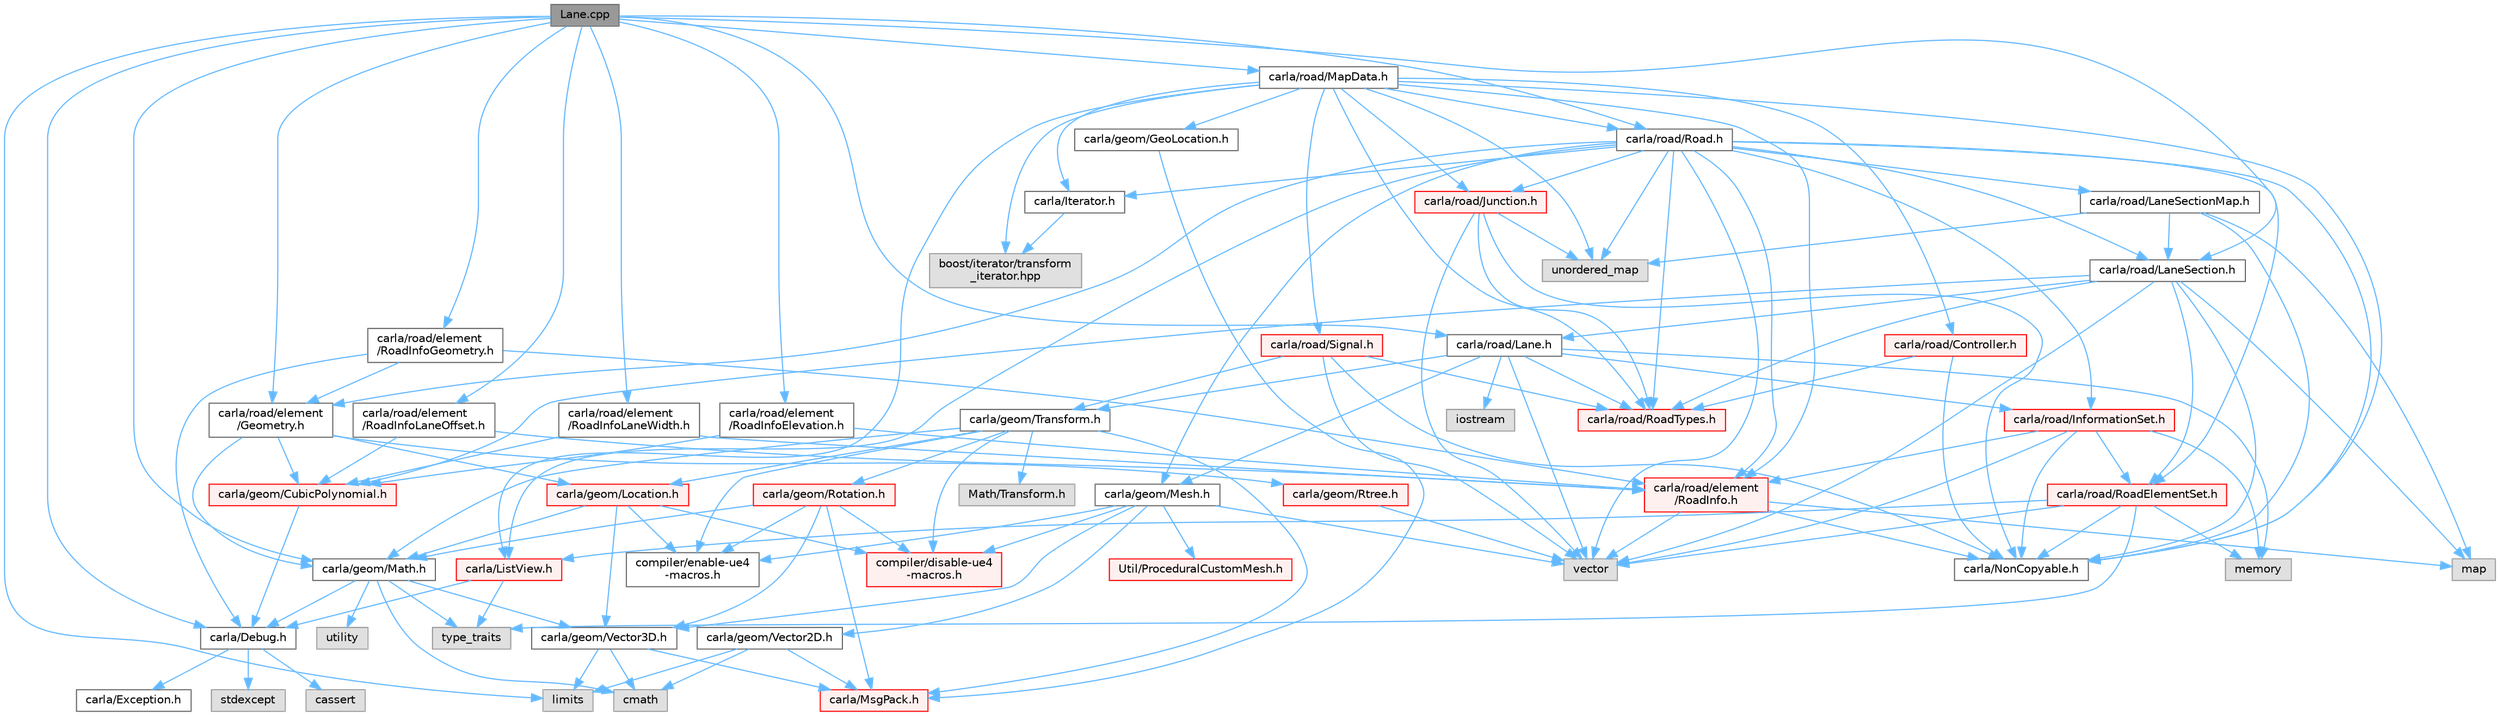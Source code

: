 digraph "Lane.cpp"
{
 // INTERACTIVE_SVG=YES
 // LATEX_PDF_SIZE
  bgcolor="transparent";
  edge [fontname=Helvetica,fontsize=10,labelfontname=Helvetica,labelfontsize=10];
  node [fontname=Helvetica,fontsize=10,shape=box,height=0.2,width=0.4];
  Node1 [id="Node000001",label="Lane.cpp",height=0.2,width=0.4,color="gray40", fillcolor="grey60", style="filled", fontcolor="black",tooltip=" "];
  Node1 -> Node2 [id="edge1_Node000001_Node000002",color="steelblue1",style="solid",tooltip=" "];
  Node2 [id="Node000002",label="carla/road/Lane.h",height=0.2,width=0.4,color="grey40", fillcolor="white", style="filled",URL="$d8/d27/Lane_8h.html",tooltip=" "];
  Node2 -> Node3 [id="edge2_Node000002_Node000003",color="steelblue1",style="solid",tooltip=" "];
  Node3 [id="Node000003",label="carla/geom/Mesh.h",height=0.2,width=0.4,color="grey40", fillcolor="white", style="filled",URL="$d9/d31/Mesh_8h.html",tooltip=" "];
  Node3 -> Node4 [id="edge3_Node000003_Node000004",color="steelblue1",style="solid",tooltip=" "];
  Node4 [id="Node000004",label="vector",height=0.2,width=0.4,color="grey60", fillcolor="#E0E0E0", style="filled",tooltip=" "];
  Node3 -> Node5 [id="edge4_Node000003_Node000005",color="steelblue1",style="solid",tooltip=" "];
  Node5 [id="Node000005",label="carla/geom/Vector3D.h",height=0.2,width=0.4,color="grey40", fillcolor="white", style="filled",URL="$de/d70/geom_2Vector3D_8h.html",tooltip=" "];
  Node5 -> Node6 [id="edge5_Node000005_Node000006",color="steelblue1",style="solid",tooltip=" "];
  Node6 [id="Node000006",label="carla/MsgPack.h",height=0.2,width=0.4,color="red", fillcolor="#FFF0F0", style="filled",URL="$d9/d6f/MsgPack_8h.html",tooltip=" "];
  Node5 -> Node21 [id="edge6_Node000005_Node000021",color="steelblue1",style="solid",tooltip=" "];
  Node21 [id="Node000021",label="cmath",height=0.2,width=0.4,color="grey60", fillcolor="#E0E0E0", style="filled",tooltip=" "];
  Node5 -> Node17 [id="edge7_Node000005_Node000017",color="steelblue1",style="solid",tooltip=" "];
  Node17 [id="Node000017",label="limits",height=0.2,width=0.4,color="grey60", fillcolor="#E0E0E0", style="filled",tooltip=" "];
  Node3 -> Node22 [id="edge8_Node000003_Node000022",color="steelblue1",style="solid",tooltip=" "];
  Node22 [id="Node000022",label="carla/geom/Vector2D.h",height=0.2,width=0.4,color="grey40", fillcolor="white", style="filled",URL="$d7/d26/geom_2Vector2D_8h.html",tooltip=" "];
  Node22 -> Node6 [id="edge9_Node000022_Node000006",color="steelblue1",style="solid",tooltip=" "];
  Node22 -> Node21 [id="edge10_Node000022_Node000021",color="steelblue1",style="solid",tooltip=" "];
  Node22 -> Node17 [id="edge11_Node000022_Node000017",color="steelblue1",style="solid",tooltip=" "];
  Node3 -> Node23 [id="edge12_Node000003_Node000023",color="steelblue1",style="solid",tooltip=" "];
  Node23 [id="Node000023",label="compiler/enable-ue4\l-macros.h",height=0.2,width=0.4,color="grey40", fillcolor="white", style="filled",URL="$d9/da2/enable-ue4-macros_8h.html",tooltip=" "];
  Node3 -> Node24 [id="edge13_Node000003_Node000024",color="steelblue1",style="solid",tooltip=" "];
  Node24 [id="Node000024",label="Util/ProceduralCustomMesh.h",height=0.2,width=0.4,color="red", fillcolor="#FFF0F0", style="filled",URL="$d5/d30/ProceduralCustomMesh_8h.html",tooltip=" "];
  Node3 -> Node26 [id="edge14_Node000003_Node000026",color="steelblue1",style="solid",tooltip=" "];
  Node26 [id="Node000026",label="compiler/disable-ue4\l-macros.h",height=0.2,width=0.4,color="red", fillcolor="#FFF0F0", style="filled",URL="$d2/d02/disable-ue4-macros_8h.html",tooltip=" "];
  Node2 -> Node31 [id="edge15_Node000002_Node000031",color="steelblue1",style="solid",tooltip=" "];
  Node31 [id="Node000031",label="carla/geom/Transform.h",height=0.2,width=0.4,color="grey40", fillcolor="white", style="filled",URL="$de/d17/geom_2Transform_8h.html",tooltip=" "];
  Node31 -> Node6 [id="edge16_Node000031_Node000006",color="steelblue1",style="solid",tooltip=" "];
  Node31 -> Node32 [id="edge17_Node000031_Node000032",color="steelblue1",style="solid",tooltip=" "];
  Node32 [id="Node000032",label="carla/geom/Location.h",height=0.2,width=0.4,color="red", fillcolor="#FFF0F0", style="filled",URL="$d9/d8b/geom_2Location_8h.html",tooltip=" "];
  Node32 -> Node5 [id="edge18_Node000032_Node000005",color="steelblue1",style="solid",tooltip=" "];
  Node32 -> Node34 [id="edge19_Node000032_Node000034",color="steelblue1",style="solid",tooltip=" "];
  Node34 [id="Node000034",label="carla/geom/Math.h",height=0.2,width=0.4,color="grey40", fillcolor="white", style="filled",URL="$db/d8a/Math_8h.html",tooltip=" "];
  Node34 -> Node8 [id="edge20_Node000034_Node000008",color="steelblue1",style="solid",tooltip=" "];
  Node8 [id="Node000008",label="carla/Debug.h",height=0.2,width=0.4,color="grey40", fillcolor="white", style="filled",URL="$d4/deb/Debug_8h.html",tooltip=" "];
  Node8 -> Node9 [id="edge21_Node000008_Node000009",color="steelblue1",style="solid",tooltip=" "];
  Node9 [id="Node000009",label="carla/Exception.h",height=0.2,width=0.4,color="grey40", fillcolor="white", style="filled",URL="$d8/d8a/Exception_8h.html",tooltip=" "];
  Node8 -> Node10 [id="edge22_Node000008_Node000010",color="steelblue1",style="solid",tooltip=" "];
  Node10 [id="Node000010",label="stdexcept",height=0.2,width=0.4,color="grey60", fillcolor="#E0E0E0", style="filled",tooltip=" "];
  Node8 -> Node11 [id="edge23_Node000008_Node000011",color="steelblue1",style="solid",tooltip=" "];
  Node11 [id="Node000011",label="cassert",height=0.2,width=0.4,color="grey60", fillcolor="#E0E0E0", style="filled",tooltip=" "];
  Node34 -> Node5 [id="edge24_Node000034_Node000005",color="steelblue1",style="solid",tooltip=" "];
  Node34 -> Node21 [id="edge25_Node000034_Node000021",color="steelblue1",style="solid",tooltip=" "];
  Node34 -> Node19 [id="edge26_Node000034_Node000019",color="steelblue1",style="solid",tooltip=" "];
  Node19 [id="Node000019",label="type_traits",height=0.2,width=0.4,color="grey60", fillcolor="#E0E0E0", style="filled",tooltip=" "];
  Node34 -> Node35 [id="edge27_Node000034_Node000035",color="steelblue1",style="solid",tooltip=" "];
  Node35 [id="Node000035",label="utility",height=0.2,width=0.4,color="grey60", fillcolor="#E0E0E0", style="filled",tooltip=" "];
  Node32 -> Node23 [id="edge28_Node000032_Node000023",color="steelblue1",style="solid",tooltip=" "];
  Node32 -> Node26 [id="edge29_Node000032_Node000026",color="steelblue1",style="solid",tooltip=" "];
  Node31 -> Node34 [id="edge30_Node000031_Node000034",color="steelblue1",style="solid",tooltip=" "];
  Node31 -> Node37 [id="edge31_Node000031_Node000037",color="steelblue1",style="solid",tooltip=" "];
  Node37 [id="Node000037",label="carla/geom/Rotation.h",height=0.2,width=0.4,color="red", fillcolor="#FFF0F0", style="filled",URL="$d0/d8f/Rotation_8h.html",tooltip=" "];
  Node37 -> Node6 [id="edge32_Node000037_Node000006",color="steelblue1",style="solid",tooltip=" "];
  Node37 -> Node34 [id="edge33_Node000037_Node000034",color="steelblue1",style="solid",tooltip=" "];
  Node37 -> Node5 [id="edge34_Node000037_Node000005",color="steelblue1",style="solid",tooltip=" "];
  Node37 -> Node23 [id="edge35_Node000037_Node000023",color="steelblue1",style="solid",tooltip=" "];
  Node37 -> Node26 [id="edge36_Node000037_Node000026",color="steelblue1",style="solid",tooltip=" "];
  Node31 -> Node23 [id="edge37_Node000031_Node000023",color="steelblue1",style="solid",tooltip=" "];
  Node31 -> Node39 [id="edge38_Node000031_Node000039",color="steelblue1",style="solid",tooltip=" "];
  Node39 [id="Node000039",label="Math/Transform.h",height=0.2,width=0.4,color="grey60", fillcolor="#E0E0E0", style="filled",tooltip=" "];
  Node31 -> Node26 [id="edge39_Node000031_Node000026",color="steelblue1",style="solid",tooltip=" "];
  Node2 -> Node40 [id="edge40_Node000002_Node000040",color="steelblue1",style="solid",tooltip=" "];
  Node40 [id="Node000040",label="carla/road/InformationSet.h",height=0.2,width=0.4,color="red", fillcolor="#FFF0F0", style="filled",URL="$d2/d56/InformationSet_8h.html",tooltip=" "];
  Node40 -> Node41 [id="edge41_Node000040_Node000041",color="steelblue1",style="solid",tooltip=" "];
  Node41 [id="Node000041",label="carla/NonCopyable.h",height=0.2,width=0.4,color="grey40", fillcolor="white", style="filled",URL="$d4/dd8/LibCarla_2source_2carla_2NonCopyable_8h.html",tooltip=" "];
  Node40 -> Node42 [id="edge42_Node000040_Node000042",color="steelblue1",style="solid",tooltip=" "];
  Node42 [id="Node000042",label="carla/road/RoadElementSet.h",height=0.2,width=0.4,color="red", fillcolor="#FFF0F0", style="filled",URL="$d3/d81/RoadElementSet_8h.html",tooltip=" "];
  Node42 -> Node43 [id="edge43_Node000042_Node000043",color="steelblue1",style="solid",tooltip=" "];
  Node43 [id="Node000043",label="carla/ListView.h",height=0.2,width=0.4,color="red", fillcolor="#FFF0F0", style="filled",URL="$d4/d50/LibCarla_2source_2carla_2ListView_8h.html",tooltip=" "];
  Node43 -> Node8 [id="edge44_Node000043_Node000008",color="steelblue1",style="solid",tooltip=" "];
  Node43 -> Node19 [id="edge45_Node000043_Node000019",color="steelblue1",style="solid",tooltip=" "];
  Node42 -> Node41 [id="edge46_Node000042_Node000041",color="steelblue1",style="solid",tooltip=" "];
  Node42 -> Node18 [id="edge47_Node000042_Node000018",color="steelblue1",style="solid",tooltip=" "];
  Node18 [id="Node000018",label="memory",height=0.2,width=0.4,color="grey60", fillcolor="#E0E0E0", style="filled",tooltip=" "];
  Node42 -> Node4 [id="edge48_Node000042_Node000004",color="steelblue1",style="solid",tooltip=" "];
  Node42 -> Node19 [id="edge49_Node000042_Node000019",color="steelblue1",style="solid",tooltip=" "];
  Node40 -> Node46 [id="edge50_Node000040_Node000046",color="steelblue1",style="solid",tooltip=" "];
  Node46 [id="Node000046",label="carla/road/element\l/RoadInfo.h",height=0.2,width=0.4,color="red", fillcolor="#FFF0F0", style="filled",URL="$de/d3a/RoadInfo_8h.html",tooltip=" "];
  Node46 -> Node41 [id="edge51_Node000046_Node000041",color="steelblue1",style="solid",tooltip=" "];
  Node46 -> Node48 [id="edge52_Node000046_Node000048",color="steelblue1",style="solid",tooltip=" "];
  Node48 [id="Node000048",label="map",height=0.2,width=0.4,color="grey60", fillcolor="#E0E0E0", style="filled",tooltip=" "];
  Node46 -> Node4 [id="edge53_Node000046_Node000004",color="steelblue1",style="solid",tooltip=" "];
  Node40 -> Node4 [id="edge54_Node000040_Node000004",color="steelblue1",style="solid",tooltip=" "];
  Node40 -> Node18 [id="edge55_Node000040_Node000018",color="steelblue1",style="solid",tooltip=" "];
  Node2 -> Node51 [id="edge56_Node000002_Node000051",color="steelblue1",style="solid",tooltip=" "];
  Node51 [id="Node000051",label="carla/road/RoadTypes.h",height=0.2,width=0.4,color="red", fillcolor="#FFF0F0", style="filled",URL="$d6/dbb/RoadTypes_8h.html",tooltip=" "];
  Node2 -> Node4 [id="edge57_Node000002_Node000004",color="steelblue1",style="solid",tooltip=" "];
  Node2 -> Node14 [id="edge58_Node000002_Node000014",color="steelblue1",style="solid",tooltip=" "];
  Node14 [id="Node000014",label="iostream",height=0.2,width=0.4,color="grey60", fillcolor="#E0E0E0", style="filled",tooltip=" "];
  Node2 -> Node18 [id="edge59_Node000002_Node000018",color="steelblue1",style="solid",tooltip=" "];
  Node1 -> Node17 [id="edge60_Node000001_Node000017",color="steelblue1",style="solid",tooltip=" "];
  Node1 -> Node8 [id="edge61_Node000001_Node000008",color="steelblue1",style="solid",tooltip=" "];
  Node1 -> Node34 [id="edge62_Node000001_Node000034",color="steelblue1",style="solid",tooltip=" "];
  Node1 -> Node52 [id="edge63_Node000001_Node000052",color="steelblue1",style="solid",tooltip=" "];
  Node52 [id="Node000052",label="carla/road/element\l/Geometry.h",height=0.2,width=0.4,color="grey40", fillcolor="white", style="filled",URL="$d3/d8b/Geometry_8h.html",tooltip=" "];
  Node52 -> Node32 [id="edge64_Node000052_Node000032",color="steelblue1",style="solid",tooltip=" "];
  Node52 -> Node34 [id="edge65_Node000052_Node000034",color="steelblue1",style="solid",tooltip=" "];
  Node52 -> Node53 [id="edge66_Node000052_Node000053",color="steelblue1",style="solid",tooltip=" "];
  Node53 [id="Node000053",label="carla/geom/CubicPolynomial.h",height=0.2,width=0.4,color="red", fillcolor="#FFF0F0", style="filled",URL="$db/dee/CubicPolynomial_8h.html",tooltip=" "];
  Node53 -> Node8 [id="edge67_Node000053_Node000008",color="steelblue1",style="solid",tooltip=" "];
  Node52 -> Node55 [id="edge68_Node000052_Node000055",color="steelblue1",style="solid",tooltip=" "];
  Node55 [id="Node000055",label="carla/geom/Rtree.h",height=0.2,width=0.4,color="red", fillcolor="#FFF0F0", style="filled",URL="$d5/d30/Rtree_8h.html",tooltip=" "];
  Node55 -> Node4 [id="edge69_Node000055_Node000004",color="steelblue1",style="solid",tooltip=" "];
  Node1 -> Node59 [id="edge70_Node000001_Node000059",color="steelblue1",style="solid",tooltip=" "];
  Node59 [id="Node000059",label="carla/road/element\l/RoadInfoElevation.h",height=0.2,width=0.4,color="grey40", fillcolor="white", style="filled",URL="$d7/d90/RoadInfoElevation_8h.html",tooltip=" "];
  Node59 -> Node46 [id="edge71_Node000059_Node000046",color="steelblue1",style="solid",tooltip=" "];
  Node59 -> Node53 [id="edge72_Node000059_Node000053",color="steelblue1",style="solid",tooltip=" "];
  Node1 -> Node60 [id="edge73_Node000001_Node000060",color="steelblue1",style="solid",tooltip=" "];
  Node60 [id="Node000060",label="carla/road/element\l/RoadInfoGeometry.h",height=0.2,width=0.4,color="grey40", fillcolor="white", style="filled",URL="$d0/d8e/RoadInfoGeometry_8h.html",tooltip=" "];
  Node60 -> Node8 [id="edge74_Node000060_Node000008",color="steelblue1",style="solid",tooltip=" "];
  Node60 -> Node52 [id="edge75_Node000060_Node000052",color="steelblue1",style="solid",tooltip=" "];
  Node60 -> Node46 [id="edge76_Node000060_Node000046",color="steelblue1",style="solid",tooltip=" "];
  Node1 -> Node61 [id="edge77_Node000001_Node000061",color="steelblue1",style="solid",tooltip=" "];
  Node61 [id="Node000061",label="carla/road/element\l/RoadInfoLaneOffset.h",height=0.2,width=0.4,color="grey40", fillcolor="white", style="filled",URL="$db/d26/RoadInfoLaneOffset_8h.html",tooltip=" "];
  Node61 -> Node46 [id="edge78_Node000061_Node000046",color="steelblue1",style="solid",tooltip=" "];
  Node61 -> Node53 [id="edge79_Node000061_Node000053",color="steelblue1",style="solid",tooltip=" "];
  Node1 -> Node62 [id="edge80_Node000001_Node000062",color="steelblue1",style="solid",tooltip=" "];
  Node62 [id="Node000062",label="carla/road/element\l/RoadInfoLaneWidth.h",height=0.2,width=0.4,color="grey40", fillcolor="white", style="filled",URL="$d1/d16/RoadInfoLaneWidth_8h.html",tooltip=" "];
  Node62 -> Node46 [id="edge81_Node000062_Node000046",color="steelblue1",style="solid",tooltip=" "];
  Node62 -> Node53 [id="edge82_Node000062_Node000053",color="steelblue1",style="solid",tooltip=" "];
  Node1 -> Node63 [id="edge83_Node000001_Node000063",color="steelblue1",style="solid",tooltip=" "];
  Node63 [id="Node000063",label="carla/road/LaneSection.h",height=0.2,width=0.4,color="grey40", fillcolor="white", style="filled",URL="$d6/dfd/LaneSection_8h.html",tooltip=" "];
  Node63 -> Node53 [id="edge84_Node000063_Node000053",color="steelblue1",style="solid",tooltip=" "];
  Node63 -> Node41 [id="edge85_Node000063_Node000041",color="steelblue1",style="solid",tooltip=" "];
  Node63 -> Node2 [id="edge86_Node000063_Node000002",color="steelblue1",style="solid",tooltip=" "];
  Node63 -> Node42 [id="edge87_Node000063_Node000042",color="steelblue1",style="solid",tooltip=" "];
  Node63 -> Node51 [id="edge88_Node000063_Node000051",color="steelblue1",style="solid",tooltip=" "];
  Node63 -> Node48 [id="edge89_Node000063_Node000048",color="steelblue1",style="solid",tooltip=" "];
  Node63 -> Node4 [id="edge90_Node000063_Node000004",color="steelblue1",style="solid",tooltip=" "];
  Node1 -> Node64 [id="edge91_Node000001_Node000064",color="steelblue1",style="solid",tooltip=" "];
  Node64 [id="Node000064",label="carla/road/MapData.h",height=0.2,width=0.4,color="grey40", fillcolor="white", style="filled",URL="$d5/db7/MapData_8h.html",tooltip=" "];
  Node64 -> Node65 [id="edge92_Node000064_Node000065",color="steelblue1",style="solid",tooltip=" "];
  Node65 [id="Node000065",label="carla/geom/GeoLocation.h",height=0.2,width=0.4,color="grey40", fillcolor="white", style="filled",URL="$d7/d86/GeoLocation_8h.html",tooltip=" "];
  Node65 -> Node6 [id="edge93_Node000065_Node000006",color="steelblue1",style="solid",tooltip=" "];
  Node64 -> Node66 [id="edge94_Node000064_Node000066",color="steelblue1",style="solid",tooltip=" "];
  Node66 [id="Node000066",label="carla/Iterator.h",height=0.2,width=0.4,color="grey40", fillcolor="white", style="filled",URL="$d7/ddd/Iterator_8h.html",tooltip=" "];
  Node66 -> Node67 [id="edge95_Node000066_Node000067",color="steelblue1",style="solid",tooltip=" "];
  Node67 [id="Node000067",label="boost/iterator/transform\l_iterator.hpp",height=0.2,width=0.4,color="grey60", fillcolor="#E0E0E0", style="filled",tooltip=" "];
  Node64 -> Node43 [id="edge96_Node000064_Node000043",color="steelblue1",style="solid",tooltip=" "];
  Node64 -> Node41 [id="edge97_Node000064_Node000041",color="steelblue1",style="solid",tooltip=" "];
  Node64 -> Node68 [id="edge98_Node000064_Node000068",color="steelblue1",style="solid",tooltip=" "];
  Node68 [id="Node000068",label="carla/road/Controller.h",height=0.2,width=0.4,color="red", fillcolor="#FFF0F0", style="filled",URL="$de/d4a/Controller_8h.html",tooltip=" "];
  Node68 -> Node41 [id="edge99_Node000068_Node000041",color="steelblue1",style="solid",tooltip=" "];
  Node68 -> Node51 [id="edge100_Node000068_Node000051",color="steelblue1",style="solid",tooltip=" "];
  Node64 -> Node46 [id="edge101_Node000064_Node000046",color="steelblue1",style="solid",tooltip=" "];
  Node64 -> Node70 [id="edge102_Node000064_Node000070",color="steelblue1",style="solid",tooltip=" "];
  Node70 [id="Node000070",label="carla/road/Junction.h",height=0.2,width=0.4,color="red", fillcolor="#FFF0F0", style="filled",URL="$d1/d3a/road_2Junction_8h.html",tooltip=" "];
  Node70 -> Node41 [id="edge103_Node000070_Node000041",color="steelblue1",style="solid",tooltip=" "];
  Node70 -> Node51 [id="edge104_Node000070_Node000051",color="steelblue1",style="solid",tooltip=" "];
  Node70 -> Node74 [id="edge105_Node000070_Node000074",color="steelblue1",style="solid",tooltip=" "];
  Node74 [id="Node000074",label="unordered_map",height=0.2,width=0.4,color="grey60", fillcolor="#E0E0E0", style="filled",tooltip=" "];
  Node70 -> Node4 [id="edge106_Node000070_Node000004",color="steelblue1",style="solid",tooltip=" "];
  Node64 -> Node76 [id="edge107_Node000064_Node000076",color="steelblue1",style="solid",tooltip=" "];
  Node76 [id="Node000076",label="carla/road/Road.h",height=0.2,width=0.4,color="grey40", fillcolor="white", style="filled",URL="$db/d48/Road_8h.html",tooltip=" "];
  Node76 -> Node3 [id="edge108_Node000076_Node000003",color="steelblue1",style="solid",tooltip=" "];
  Node76 -> Node66 [id="edge109_Node000076_Node000066",color="steelblue1",style="solid",tooltip=" "];
  Node76 -> Node43 [id="edge110_Node000076_Node000043",color="steelblue1",style="solid",tooltip=" "];
  Node76 -> Node41 [id="edge111_Node000076_Node000041",color="steelblue1",style="solid",tooltip=" "];
  Node76 -> Node52 [id="edge112_Node000076_Node000052",color="steelblue1",style="solid",tooltip=" "];
  Node76 -> Node46 [id="edge113_Node000076_Node000046",color="steelblue1",style="solid",tooltip=" "];
  Node76 -> Node40 [id="edge114_Node000076_Node000040",color="steelblue1",style="solid",tooltip=" "];
  Node76 -> Node70 [id="edge115_Node000076_Node000070",color="steelblue1",style="solid",tooltip=" "];
  Node76 -> Node63 [id="edge116_Node000076_Node000063",color="steelblue1",style="solid",tooltip=" "];
  Node76 -> Node77 [id="edge117_Node000076_Node000077",color="steelblue1",style="solid",tooltip=" "];
  Node77 [id="Node000077",label="carla/road/LaneSectionMap.h",height=0.2,width=0.4,color="grey40", fillcolor="white", style="filled",URL="$df/d60/LaneSectionMap_8h.html",tooltip=" "];
  Node77 -> Node41 [id="edge118_Node000077_Node000041",color="steelblue1",style="solid",tooltip=" "];
  Node77 -> Node63 [id="edge119_Node000077_Node000063",color="steelblue1",style="solid",tooltip=" "];
  Node77 -> Node48 [id="edge120_Node000077_Node000048",color="steelblue1",style="solid",tooltip=" "];
  Node77 -> Node74 [id="edge121_Node000077_Node000074",color="steelblue1",style="solid",tooltip=" "];
  Node76 -> Node42 [id="edge122_Node000076_Node000042",color="steelblue1",style="solid",tooltip=" "];
  Node76 -> Node51 [id="edge123_Node000076_Node000051",color="steelblue1",style="solid",tooltip=" "];
  Node76 -> Node74 [id="edge124_Node000076_Node000074",color="steelblue1",style="solid",tooltip=" "];
  Node76 -> Node4 [id="edge125_Node000076_Node000004",color="steelblue1",style="solid",tooltip=" "];
  Node64 -> Node51 [id="edge126_Node000064_Node000051",color="steelblue1",style="solid",tooltip=" "];
  Node64 -> Node78 [id="edge127_Node000064_Node000078",color="steelblue1",style="solid",tooltip=" "];
  Node78 [id="Node000078",label="carla/road/Signal.h",height=0.2,width=0.4,color="red", fillcolor="#FFF0F0", style="filled",URL="$d0/def/Signal_8h.html",tooltip=" "];
  Node78 -> Node41 [id="edge128_Node000078_Node000041",color="steelblue1",style="solid",tooltip=" "];
  Node78 -> Node51 [id="edge129_Node000078_Node000051",color="steelblue1",style="solid",tooltip=" "];
  Node78 -> Node31 [id="edge130_Node000078_Node000031",color="steelblue1",style="solid",tooltip=" "];
  Node78 -> Node4 [id="edge131_Node000078_Node000004",color="steelblue1",style="solid",tooltip=" "];
  Node64 -> Node67 [id="edge132_Node000064_Node000067",color="steelblue1",style="solid",tooltip=" "];
  Node64 -> Node74 [id="edge133_Node000064_Node000074",color="steelblue1",style="solid",tooltip=" "];
  Node1 -> Node76 [id="edge134_Node000001_Node000076",color="steelblue1",style="solid",tooltip=" "];
}
